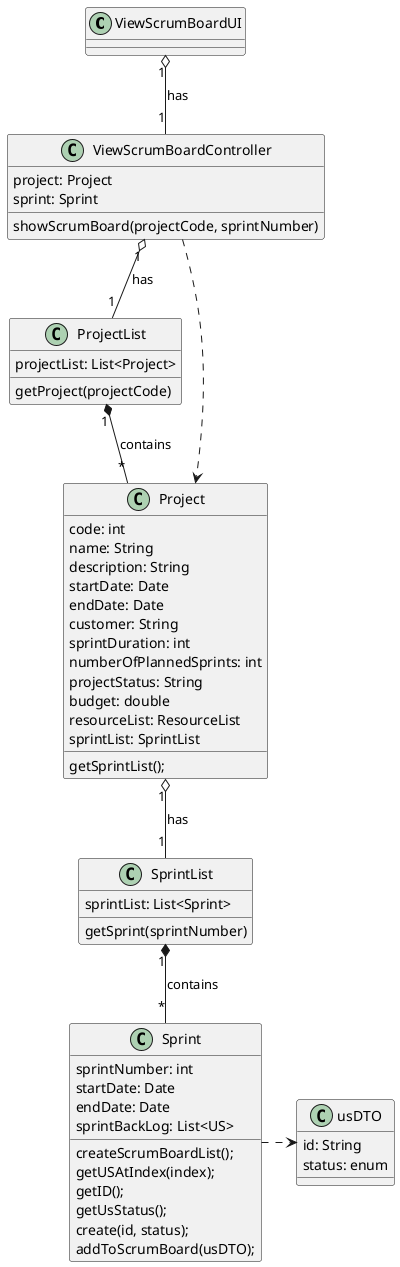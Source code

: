 @startuml

class ViewScrumBoardUI {
}

class ViewScrumBoardController {
project: Project
sprint: Sprint
showScrumBoard(projectCode, sprintNumber)
}

class ProjectList {
projectList: List<Project>
getProject(projectCode)
}

class Project {
code: int
name: String
description: String
startDate: Date
endDate: Date
customer: String
sprintDuration: int
numberOfPlannedSprints: int
projectStatus: String
budget: double
resourceList: ResourceList
sprintList: SprintList
getSprintList();
}

class SprintList {
sprintList: List<Sprint>
getSprint(sprintNumber)
}

class usDTO{
id: String
status: enum
}

class Sprint{
sprintNumber: int
startDate: Date
endDate: Date
sprintBackLog: List<US>
createScrumBoardList();
getUSAtIndex(index);
getID();
getUsStatus();
create(id, status);
addToScrumBoard(usDTO);
}

ViewScrumBoardUI "1" o--  "1" ViewScrumBoardController: has
ViewScrumBoardController "1" o-- "1" ProjectList: has
ProjectList "1" *-- "*" Project: contains
Project "1" o-- "1" SprintList: has
SprintList "1" *-- "*" Sprint: contains
ViewScrumBoardController ..> Project
Sprint .right.> usDTO


@enduml